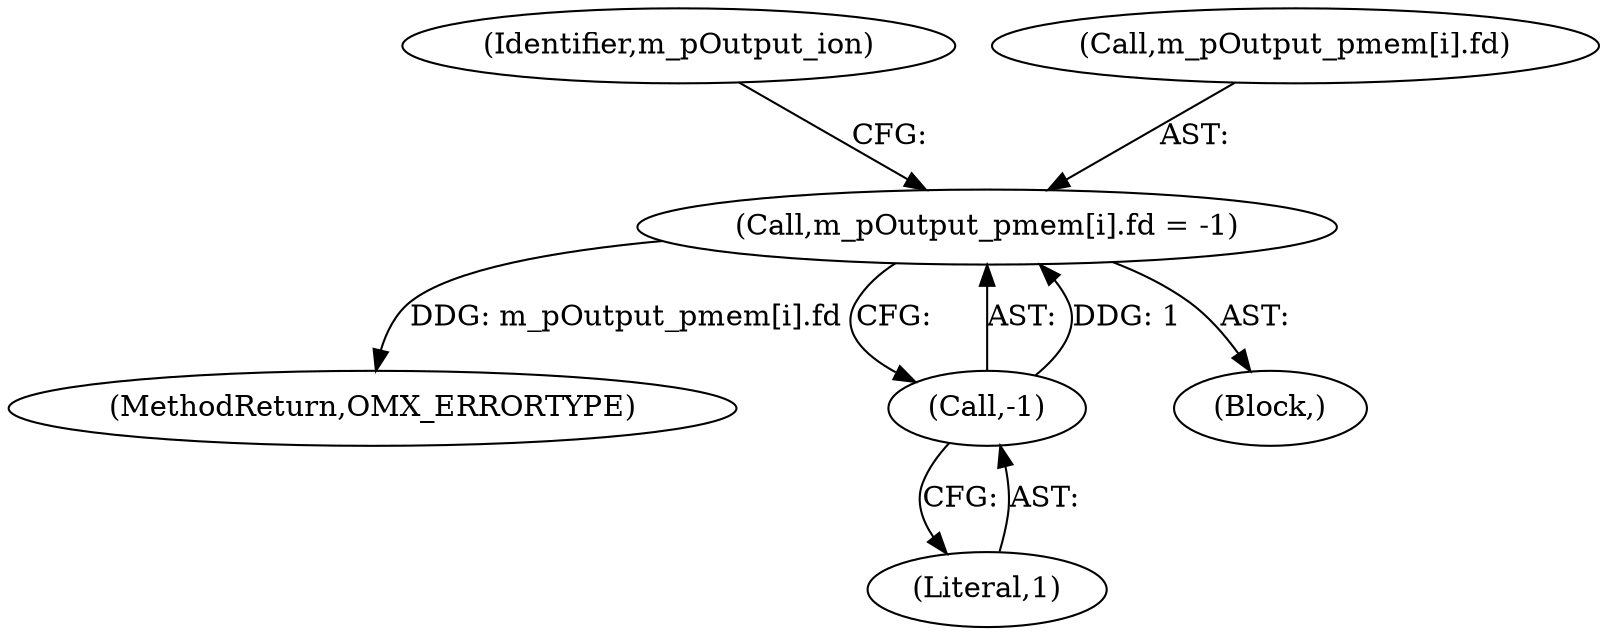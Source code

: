 digraph "0_Android_7558d03e6498e970b761aa44fff6b2c659202d95_0@array" {
"1000279" [label="(Call,m_pOutput_pmem[i].fd = -1)"];
"1000285" [label="(Call,-1)"];
"1000290" [label="(Identifier,m_pOutput_ion)"];
"1000280" [label="(Call,m_pOutput_pmem[i].fd)"];
"1000286" [label="(Literal,1)"];
"1000285" [label="(Call,-1)"];
"1000638" [label="(MethodReturn,OMX_ERRORTYPE)"];
"1000228" [label="(Block,)"];
"1000279" [label="(Call,m_pOutput_pmem[i].fd = -1)"];
"1000279" -> "1000228"  [label="AST: "];
"1000279" -> "1000285"  [label="CFG: "];
"1000280" -> "1000279"  [label="AST: "];
"1000285" -> "1000279"  [label="AST: "];
"1000290" -> "1000279"  [label="CFG: "];
"1000279" -> "1000638"  [label="DDG: m_pOutput_pmem[i].fd"];
"1000285" -> "1000279"  [label="DDG: 1"];
"1000285" -> "1000286"  [label="CFG: "];
"1000286" -> "1000285"  [label="AST: "];
}
